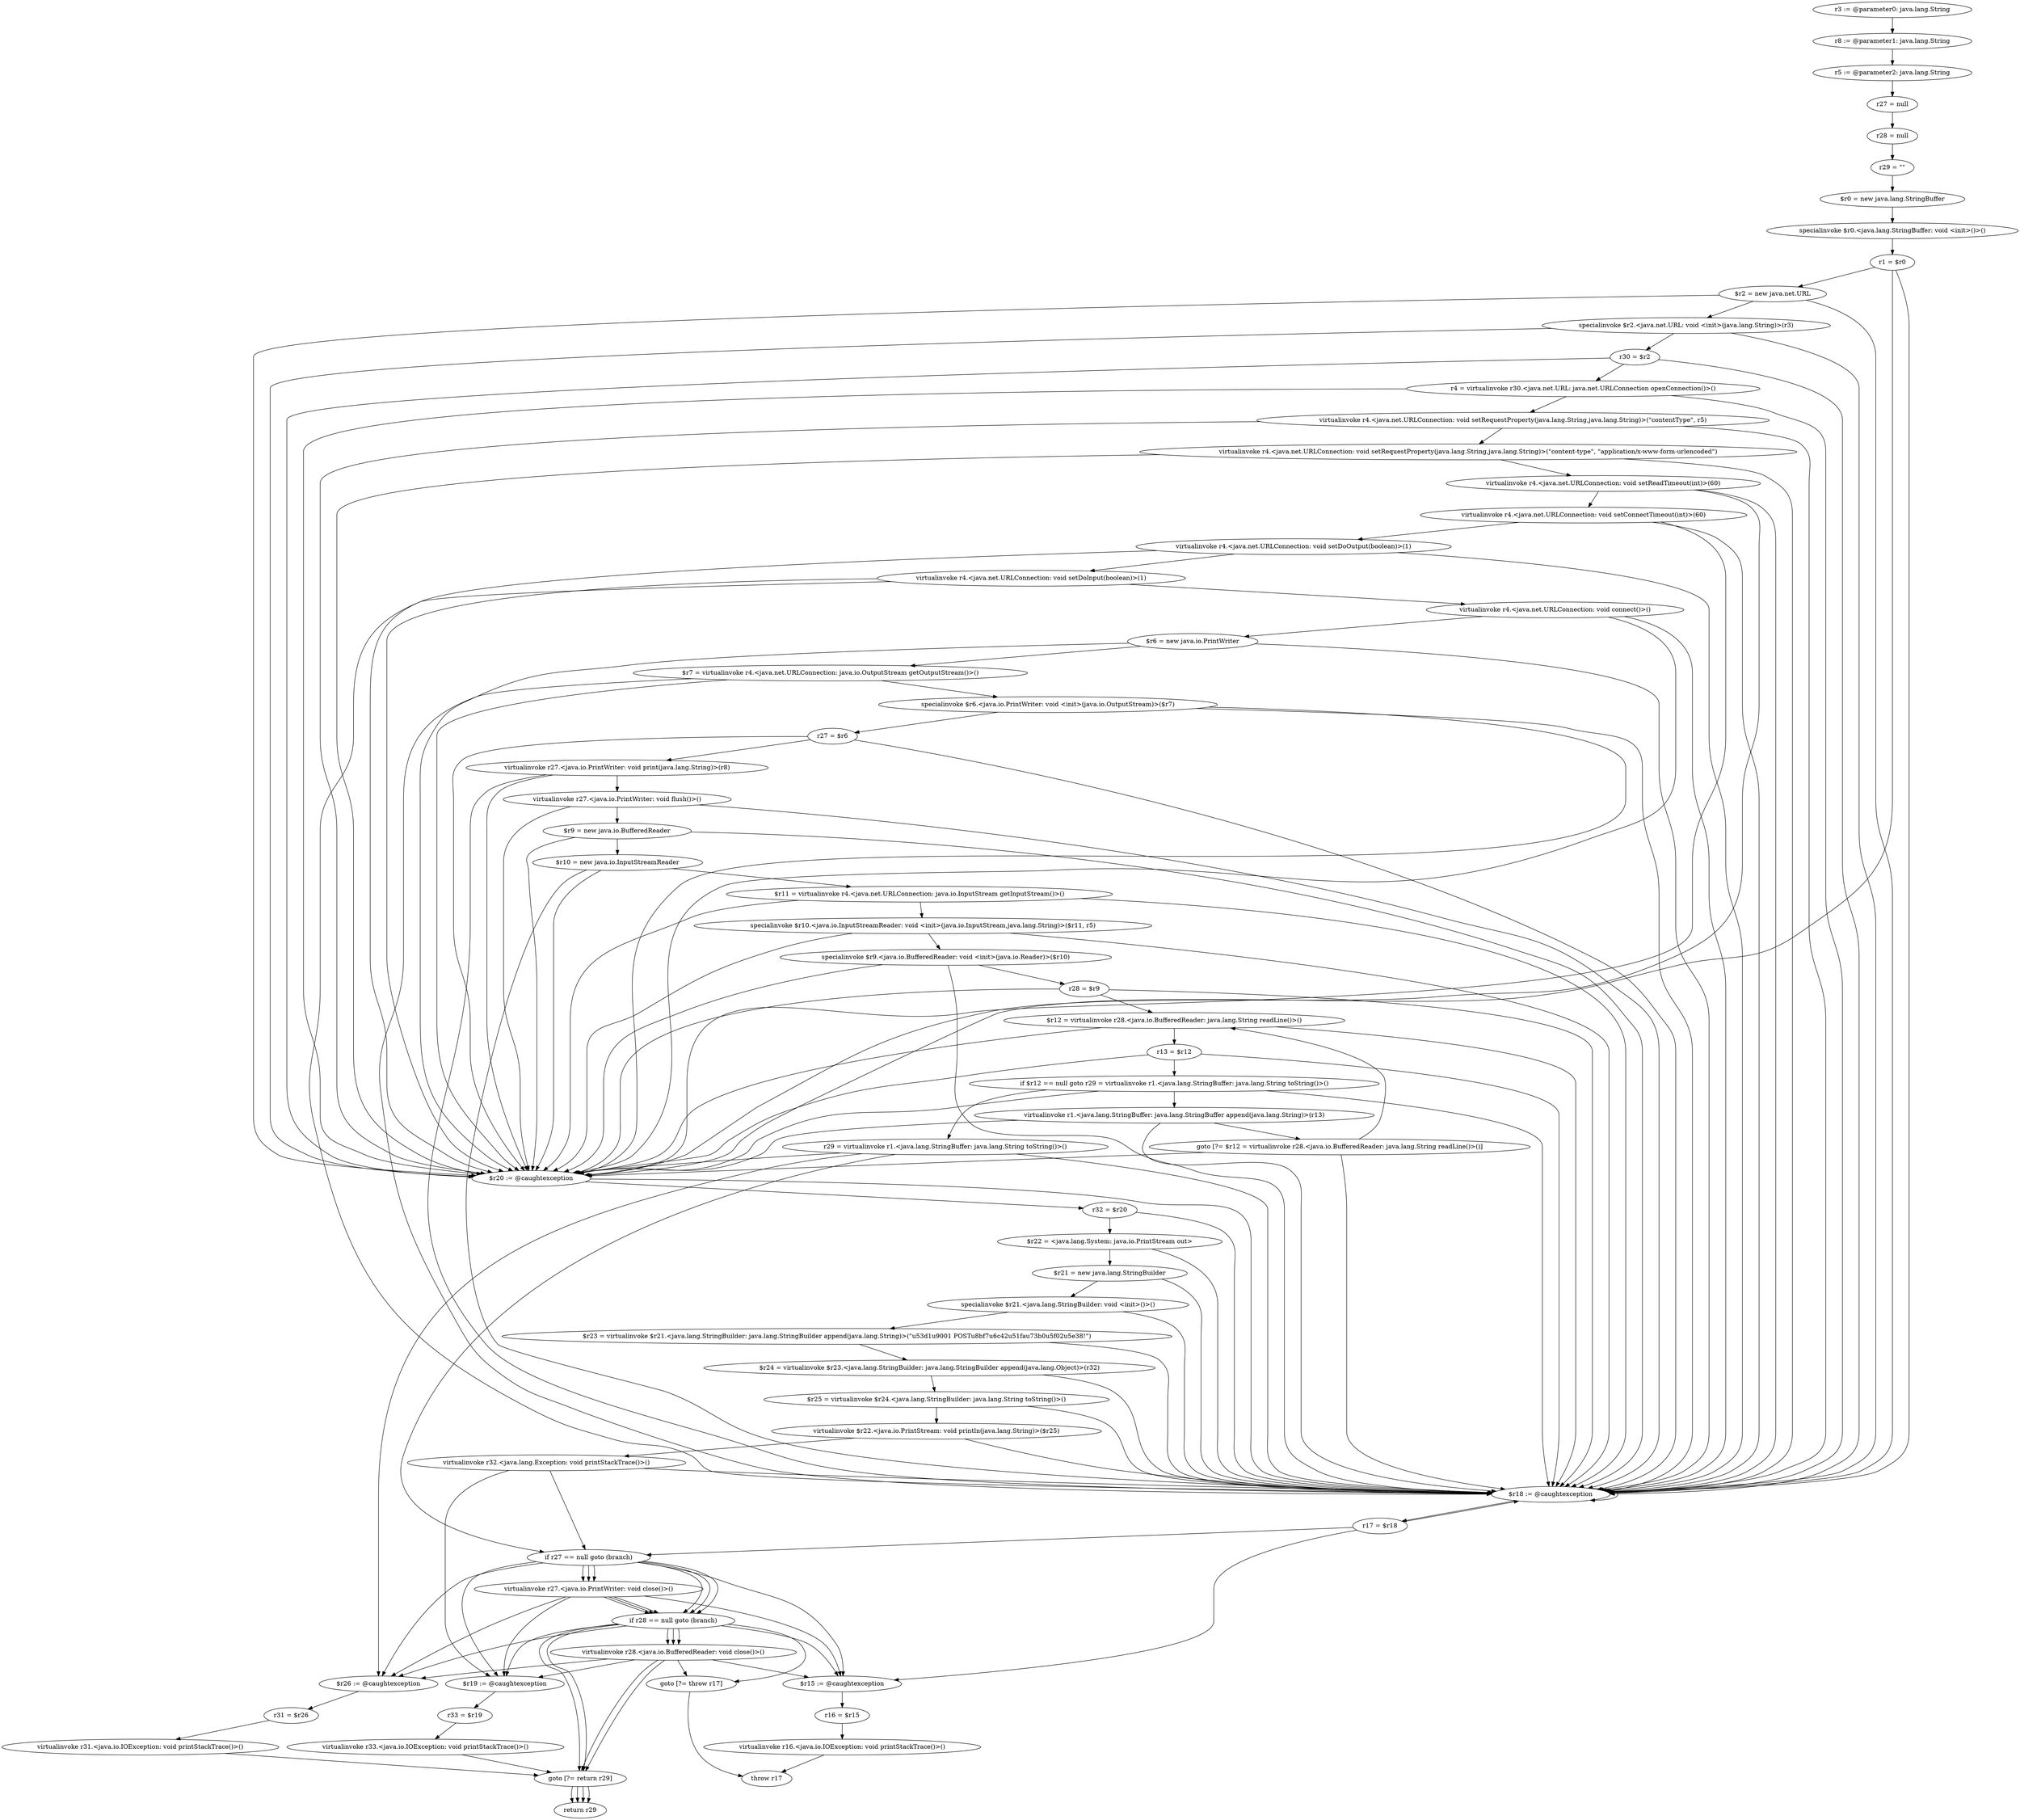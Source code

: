 digraph "unitGraph" {
    "r3 := @parameter0: java.lang.String"
    "r8 := @parameter1: java.lang.String"
    "r5 := @parameter2: java.lang.String"
    "r27 = null"
    "r28 = null"
    "r29 = \"\""
    "$r0 = new java.lang.StringBuffer"
    "specialinvoke $r0.<java.lang.StringBuffer: void <init>()>()"
    "r1 = $r0"
    "$r2 = new java.net.URL"
    "specialinvoke $r2.<java.net.URL: void <init>(java.lang.String)>(r3)"
    "r30 = $r2"
    "r4 = virtualinvoke r30.<java.net.URL: java.net.URLConnection openConnection()>()"
    "virtualinvoke r4.<java.net.URLConnection: void setRequestProperty(java.lang.String,java.lang.String)>(\"contentType\", r5)"
    "virtualinvoke r4.<java.net.URLConnection: void setRequestProperty(java.lang.String,java.lang.String)>(\"content-type\", \"application/x-www-form-urlencoded\")"
    "virtualinvoke r4.<java.net.URLConnection: void setReadTimeout(int)>(60)"
    "virtualinvoke r4.<java.net.URLConnection: void setConnectTimeout(int)>(60)"
    "virtualinvoke r4.<java.net.URLConnection: void setDoOutput(boolean)>(1)"
    "virtualinvoke r4.<java.net.URLConnection: void setDoInput(boolean)>(1)"
    "virtualinvoke r4.<java.net.URLConnection: void connect()>()"
    "$r6 = new java.io.PrintWriter"
    "$r7 = virtualinvoke r4.<java.net.URLConnection: java.io.OutputStream getOutputStream()>()"
    "specialinvoke $r6.<java.io.PrintWriter: void <init>(java.io.OutputStream)>($r7)"
    "r27 = $r6"
    "virtualinvoke r27.<java.io.PrintWriter: void print(java.lang.String)>(r8)"
    "virtualinvoke r27.<java.io.PrintWriter: void flush()>()"
    "$r9 = new java.io.BufferedReader"
    "$r10 = new java.io.InputStreamReader"
    "$r11 = virtualinvoke r4.<java.net.URLConnection: java.io.InputStream getInputStream()>()"
    "specialinvoke $r10.<java.io.InputStreamReader: void <init>(java.io.InputStream,java.lang.String)>($r11, r5)"
    "specialinvoke $r9.<java.io.BufferedReader: void <init>(java.io.Reader)>($r10)"
    "r28 = $r9"
    "$r12 = virtualinvoke r28.<java.io.BufferedReader: java.lang.String readLine()>()"
    "r13 = $r12"
    "if $r12 == null goto r29 = virtualinvoke r1.<java.lang.StringBuffer: java.lang.String toString()>()"
    "virtualinvoke r1.<java.lang.StringBuffer: java.lang.StringBuffer append(java.lang.String)>(r13)"
    "goto [?= $r12 = virtualinvoke r28.<java.io.BufferedReader: java.lang.String readLine()>()]"
    "r29 = virtualinvoke r1.<java.lang.StringBuffer: java.lang.String toString()>()"
    "if r27 == null goto (branch)"
    "virtualinvoke r27.<java.io.PrintWriter: void close()>()"
    "if r28 == null goto (branch)"
    "virtualinvoke r28.<java.io.BufferedReader: void close()>()"
    "goto [?= return r29]"
    "$r26 := @caughtexception"
    "r31 = $r26"
    "virtualinvoke r31.<java.io.IOException: void printStackTrace()>()"
    "$r20 := @caughtexception"
    "r32 = $r20"
    "$r22 = <java.lang.System: java.io.PrintStream out>"
    "$r21 = new java.lang.StringBuilder"
    "specialinvoke $r21.<java.lang.StringBuilder: void <init>()>()"
    "$r23 = virtualinvoke $r21.<java.lang.StringBuilder: java.lang.StringBuilder append(java.lang.String)>(\"\u53d1\u9001 POST\u8bf7\u6c42\u51fa\u73b0\u5f02\u5e38!\")"
    "$r24 = virtualinvoke $r23.<java.lang.StringBuilder: java.lang.StringBuilder append(java.lang.Object)>(r32)"
    "$r25 = virtualinvoke $r24.<java.lang.StringBuilder: java.lang.String toString()>()"
    "virtualinvoke $r22.<java.io.PrintStream: void println(java.lang.String)>($r25)"
    "virtualinvoke r32.<java.lang.Exception: void printStackTrace()>()"
    "$r19 := @caughtexception"
    "r33 = $r19"
    "virtualinvoke r33.<java.io.IOException: void printStackTrace()>()"
    "$r18 := @caughtexception"
    "r17 = $r18"
    "goto [?= throw r17]"
    "$r15 := @caughtexception"
    "r16 = $r15"
    "virtualinvoke r16.<java.io.IOException: void printStackTrace()>()"
    "throw r17"
    "return r29"
    "r3 := @parameter0: java.lang.String"->"r8 := @parameter1: java.lang.String";
    "r8 := @parameter1: java.lang.String"->"r5 := @parameter2: java.lang.String";
    "r5 := @parameter2: java.lang.String"->"r27 = null";
    "r27 = null"->"r28 = null";
    "r28 = null"->"r29 = \"\"";
    "r29 = \"\""->"$r0 = new java.lang.StringBuffer";
    "$r0 = new java.lang.StringBuffer"->"specialinvoke $r0.<java.lang.StringBuffer: void <init>()>()";
    "specialinvoke $r0.<java.lang.StringBuffer: void <init>()>()"->"r1 = $r0";
    "r1 = $r0"->"$r20 := @caughtexception";
    "r1 = $r0"->"$r18 := @caughtexception";
    "r1 = $r0"->"$r2 = new java.net.URL";
    "$r2 = new java.net.URL"->"$r20 := @caughtexception";
    "$r2 = new java.net.URL"->"$r18 := @caughtexception";
    "$r2 = new java.net.URL"->"specialinvoke $r2.<java.net.URL: void <init>(java.lang.String)>(r3)";
    "specialinvoke $r2.<java.net.URL: void <init>(java.lang.String)>(r3)"->"$r20 := @caughtexception";
    "specialinvoke $r2.<java.net.URL: void <init>(java.lang.String)>(r3)"->"$r18 := @caughtexception";
    "specialinvoke $r2.<java.net.URL: void <init>(java.lang.String)>(r3)"->"r30 = $r2";
    "r30 = $r2"->"$r20 := @caughtexception";
    "r30 = $r2"->"$r18 := @caughtexception";
    "r30 = $r2"->"r4 = virtualinvoke r30.<java.net.URL: java.net.URLConnection openConnection()>()";
    "r4 = virtualinvoke r30.<java.net.URL: java.net.URLConnection openConnection()>()"->"$r20 := @caughtexception";
    "r4 = virtualinvoke r30.<java.net.URL: java.net.URLConnection openConnection()>()"->"$r18 := @caughtexception";
    "r4 = virtualinvoke r30.<java.net.URL: java.net.URLConnection openConnection()>()"->"virtualinvoke r4.<java.net.URLConnection: void setRequestProperty(java.lang.String,java.lang.String)>(\"contentType\", r5)";
    "virtualinvoke r4.<java.net.URLConnection: void setRequestProperty(java.lang.String,java.lang.String)>(\"contentType\", r5)"->"$r20 := @caughtexception";
    "virtualinvoke r4.<java.net.URLConnection: void setRequestProperty(java.lang.String,java.lang.String)>(\"contentType\", r5)"->"$r18 := @caughtexception";
    "virtualinvoke r4.<java.net.URLConnection: void setRequestProperty(java.lang.String,java.lang.String)>(\"contentType\", r5)"->"virtualinvoke r4.<java.net.URLConnection: void setRequestProperty(java.lang.String,java.lang.String)>(\"content-type\", \"application/x-www-form-urlencoded\")";
    "virtualinvoke r4.<java.net.URLConnection: void setRequestProperty(java.lang.String,java.lang.String)>(\"content-type\", \"application/x-www-form-urlencoded\")"->"$r20 := @caughtexception";
    "virtualinvoke r4.<java.net.URLConnection: void setRequestProperty(java.lang.String,java.lang.String)>(\"content-type\", \"application/x-www-form-urlencoded\")"->"$r18 := @caughtexception";
    "virtualinvoke r4.<java.net.URLConnection: void setRequestProperty(java.lang.String,java.lang.String)>(\"content-type\", \"application/x-www-form-urlencoded\")"->"virtualinvoke r4.<java.net.URLConnection: void setReadTimeout(int)>(60)";
    "virtualinvoke r4.<java.net.URLConnection: void setReadTimeout(int)>(60)"->"$r20 := @caughtexception";
    "virtualinvoke r4.<java.net.URLConnection: void setReadTimeout(int)>(60)"->"$r18 := @caughtexception";
    "virtualinvoke r4.<java.net.URLConnection: void setReadTimeout(int)>(60)"->"virtualinvoke r4.<java.net.URLConnection: void setConnectTimeout(int)>(60)";
    "virtualinvoke r4.<java.net.URLConnection: void setConnectTimeout(int)>(60)"->"$r20 := @caughtexception";
    "virtualinvoke r4.<java.net.URLConnection: void setConnectTimeout(int)>(60)"->"$r18 := @caughtexception";
    "virtualinvoke r4.<java.net.URLConnection: void setConnectTimeout(int)>(60)"->"virtualinvoke r4.<java.net.URLConnection: void setDoOutput(boolean)>(1)";
    "virtualinvoke r4.<java.net.URLConnection: void setDoOutput(boolean)>(1)"->"$r20 := @caughtexception";
    "virtualinvoke r4.<java.net.URLConnection: void setDoOutput(boolean)>(1)"->"$r18 := @caughtexception";
    "virtualinvoke r4.<java.net.URLConnection: void setDoOutput(boolean)>(1)"->"virtualinvoke r4.<java.net.URLConnection: void setDoInput(boolean)>(1)";
    "virtualinvoke r4.<java.net.URLConnection: void setDoInput(boolean)>(1)"->"$r20 := @caughtexception";
    "virtualinvoke r4.<java.net.URLConnection: void setDoInput(boolean)>(1)"->"$r18 := @caughtexception";
    "virtualinvoke r4.<java.net.URLConnection: void setDoInput(boolean)>(1)"->"virtualinvoke r4.<java.net.URLConnection: void connect()>()";
    "virtualinvoke r4.<java.net.URLConnection: void connect()>()"->"$r20 := @caughtexception";
    "virtualinvoke r4.<java.net.URLConnection: void connect()>()"->"$r18 := @caughtexception";
    "virtualinvoke r4.<java.net.URLConnection: void connect()>()"->"$r6 = new java.io.PrintWriter";
    "$r6 = new java.io.PrintWriter"->"$r20 := @caughtexception";
    "$r6 = new java.io.PrintWriter"->"$r18 := @caughtexception";
    "$r6 = new java.io.PrintWriter"->"$r7 = virtualinvoke r4.<java.net.URLConnection: java.io.OutputStream getOutputStream()>()";
    "$r7 = virtualinvoke r4.<java.net.URLConnection: java.io.OutputStream getOutputStream()>()"->"$r20 := @caughtexception";
    "$r7 = virtualinvoke r4.<java.net.URLConnection: java.io.OutputStream getOutputStream()>()"->"$r18 := @caughtexception";
    "$r7 = virtualinvoke r4.<java.net.URLConnection: java.io.OutputStream getOutputStream()>()"->"specialinvoke $r6.<java.io.PrintWriter: void <init>(java.io.OutputStream)>($r7)";
    "specialinvoke $r6.<java.io.PrintWriter: void <init>(java.io.OutputStream)>($r7)"->"$r20 := @caughtexception";
    "specialinvoke $r6.<java.io.PrintWriter: void <init>(java.io.OutputStream)>($r7)"->"$r18 := @caughtexception";
    "specialinvoke $r6.<java.io.PrintWriter: void <init>(java.io.OutputStream)>($r7)"->"r27 = $r6";
    "r27 = $r6"->"$r20 := @caughtexception";
    "r27 = $r6"->"$r18 := @caughtexception";
    "r27 = $r6"->"virtualinvoke r27.<java.io.PrintWriter: void print(java.lang.String)>(r8)";
    "virtualinvoke r27.<java.io.PrintWriter: void print(java.lang.String)>(r8)"->"$r20 := @caughtexception";
    "virtualinvoke r27.<java.io.PrintWriter: void print(java.lang.String)>(r8)"->"$r18 := @caughtexception";
    "virtualinvoke r27.<java.io.PrintWriter: void print(java.lang.String)>(r8)"->"virtualinvoke r27.<java.io.PrintWriter: void flush()>()";
    "virtualinvoke r27.<java.io.PrintWriter: void flush()>()"->"$r20 := @caughtexception";
    "virtualinvoke r27.<java.io.PrintWriter: void flush()>()"->"$r18 := @caughtexception";
    "virtualinvoke r27.<java.io.PrintWriter: void flush()>()"->"$r9 = new java.io.BufferedReader";
    "$r9 = new java.io.BufferedReader"->"$r20 := @caughtexception";
    "$r9 = new java.io.BufferedReader"->"$r18 := @caughtexception";
    "$r9 = new java.io.BufferedReader"->"$r10 = new java.io.InputStreamReader";
    "$r10 = new java.io.InputStreamReader"->"$r20 := @caughtexception";
    "$r10 = new java.io.InputStreamReader"->"$r18 := @caughtexception";
    "$r10 = new java.io.InputStreamReader"->"$r11 = virtualinvoke r4.<java.net.URLConnection: java.io.InputStream getInputStream()>()";
    "$r11 = virtualinvoke r4.<java.net.URLConnection: java.io.InputStream getInputStream()>()"->"$r20 := @caughtexception";
    "$r11 = virtualinvoke r4.<java.net.URLConnection: java.io.InputStream getInputStream()>()"->"$r18 := @caughtexception";
    "$r11 = virtualinvoke r4.<java.net.URLConnection: java.io.InputStream getInputStream()>()"->"specialinvoke $r10.<java.io.InputStreamReader: void <init>(java.io.InputStream,java.lang.String)>($r11, r5)";
    "specialinvoke $r10.<java.io.InputStreamReader: void <init>(java.io.InputStream,java.lang.String)>($r11, r5)"->"$r20 := @caughtexception";
    "specialinvoke $r10.<java.io.InputStreamReader: void <init>(java.io.InputStream,java.lang.String)>($r11, r5)"->"$r18 := @caughtexception";
    "specialinvoke $r10.<java.io.InputStreamReader: void <init>(java.io.InputStream,java.lang.String)>($r11, r5)"->"specialinvoke $r9.<java.io.BufferedReader: void <init>(java.io.Reader)>($r10)";
    "specialinvoke $r9.<java.io.BufferedReader: void <init>(java.io.Reader)>($r10)"->"$r20 := @caughtexception";
    "specialinvoke $r9.<java.io.BufferedReader: void <init>(java.io.Reader)>($r10)"->"$r18 := @caughtexception";
    "specialinvoke $r9.<java.io.BufferedReader: void <init>(java.io.Reader)>($r10)"->"r28 = $r9";
    "r28 = $r9"->"$r20 := @caughtexception";
    "r28 = $r9"->"$r18 := @caughtexception";
    "r28 = $r9"->"$r12 = virtualinvoke r28.<java.io.BufferedReader: java.lang.String readLine()>()";
    "$r12 = virtualinvoke r28.<java.io.BufferedReader: java.lang.String readLine()>()"->"$r20 := @caughtexception";
    "$r12 = virtualinvoke r28.<java.io.BufferedReader: java.lang.String readLine()>()"->"$r18 := @caughtexception";
    "$r12 = virtualinvoke r28.<java.io.BufferedReader: java.lang.String readLine()>()"->"r13 = $r12";
    "r13 = $r12"->"$r20 := @caughtexception";
    "r13 = $r12"->"$r18 := @caughtexception";
    "r13 = $r12"->"if $r12 == null goto r29 = virtualinvoke r1.<java.lang.StringBuffer: java.lang.String toString()>()";
    "if $r12 == null goto r29 = virtualinvoke r1.<java.lang.StringBuffer: java.lang.String toString()>()"->"virtualinvoke r1.<java.lang.StringBuffer: java.lang.StringBuffer append(java.lang.String)>(r13)";
    "if $r12 == null goto r29 = virtualinvoke r1.<java.lang.StringBuffer: java.lang.String toString()>()"->"r29 = virtualinvoke r1.<java.lang.StringBuffer: java.lang.String toString()>()";
    "if $r12 == null goto r29 = virtualinvoke r1.<java.lang.StringBuffer: java.lang.String toString()>()"->"$r20 := @caughtexception";
    "if $r12 == null goto r29 = virtualinvoke r1.<java.lang.StringBuffer: java.lang.String toString()>()"->"$r18 := @caughtexception";
    "virtualinvoke r1.<java.lang.StringBuffer: java.lang.StringBuffer append(java.lang.String)>(r13)"->"$r20 := @caughtexception";
    "virtualinvoke r1.<java.lang.StringBuffer: java.lang.StringBuffer append(java.lang.String)>(r13)"->"$r18 := @caughtexception";
    "virtualinvoke r1.<java.lang.StringBuffer: java.lang.StringBuffer append(java.lang.String)>(r13)"->"goto [?= $r12 = virtualinvoke r28.<java.io.BufferedReader: java.lang.String readLine()>()]";
    "goto [?= $r12 = virtualinvoke r28.<java.io.BufferedReader: java.lang.String readLine()>()]"->"$r20 := @caughtexception";
    "goto [?= $r12 = virtualinvoke r28.<java.io.BufferedReader: java.lang.String readLine()>()]"->"$r18 := @caughtexception";
    "goto [?= $r12 = virtualinvoke r28.<java.io.BufferedReader: java.lang.String readLine()>()]"->"$r12 = virtualinvoke r28.<java.io.BufferedReader: java.lang.String readLine()>()";
    "r29 = virtualinvoke r1.<java.lang.StringBuffer: java.lang.String toString()>()"->"$r26 := @caughtexception";
    "r29 = virtualinvoke r1.<java.lang.StringBuffer: java.lang.String toString()>()"->"$r20 := @caughtexception";
    "r29 = virtualinvoke r1.<java.lang.StringBuffer: java.lang.String toString()>()"->"$r18 := @caughtexception";
    "r29 = virtualinvoke r1.<java.lang.StringBuffer: java.lang.String toString()>()"->"if r27 == null goto (branch)";
    "if r27 == null goto (branch)"->"virtualinvoke r27.<java.io.PrintWriter: void close()>()";
    "if r27 == null goto (branch)"->"if r28 == null goto (branch)";
    "if r27 == null goto (branch)"->"$r26 := @caughtexception";
    "virtualinvoke r27.<java.io.PrintWriter: void close()>()"->"if r28 == null goto (branch)";
    "virtualinvoke r27.<java.io.PrintWriter: void close()>()"->"$r26 := @caughtexception";
    "if r28 == null goto (branch)"->"virtualinvoke r28.<java.io.BufferedReader: void close()>()";
    "if r28 == null goto (branch)"->"goto [?= return r29]";
    "if r28 == null goto (branch)"->"$r26 := @caughtexception";
    "virtualinvoke r28.<java.io.BufferedReader: void close()>()"->"goto [?= return r29]";
    "virtualinvoke r28.<java.io.BufferedReader: void close()>()"->"$r26 := @caughtexception";
    "goto [?= return r29]"->"return r29";
    "$r26 := @caughtexception"->"r31 = $r26";
    "r31 = $r26"->"virtualinvoke r31.<java.io.IOException: void printStackTrace()>()";
    "virtualinvoke r31.<java.io.IOException: void printStackTrace()>()"->"goto [?= return r29]";
    "goto [?= return r29]"->"return r29";
    "$r20 := @caughtexception"->"r32 = $r20";
    "$r20 := @caughtexception"->"$r18 := @caughtexception";
    "r32 = $r20"->"$r22 = <java.lang.System: java.io.PrintStream out>";
    "r32 = $r20"->"$r18 := @caughtexception";
    "$r22 = <java.lang.System: java.io.PrintStream out>"->"$r21 = new java.lang.StringBuilder";
    "$r22 = <java.lang.System: java.io.PrintStream out>"->"$r18 := @caughtexception";
    "$r21 = new java.lang.StringBuilder"->"specialinvoke $r21.<java.lang.StringBuilder: void <init>()>()";
    "$r21 = new java.lang.StringBuilder"->"$r18 := @caughtexception";
    "specialinvoke $r21.<java.lang.StringBuilder: void <init>()>()"->"$r23 = virtualinvoke $r21.<java.lang.StringBuilder: java.lang.StringBuilder append(java.lang.String)>(\"\u53d1\u9001 POST\u8bf7\u6c42\u51fa\u73b0\u5f02\u5e38!\")";
    "specialinvoke $r21.<java.lang.StringBuilder: void <init>()>()"->"$r18 := @caughtexception";
    "$r23 = virtualinvoke $r21.<java.lang.StringBuilder: java.lang.StringBuilder append(java.lang.String)>(\"\u53d1\u9001 POST\u8bf7\u6c42\u51fa\u73b0\u5f02\u5e38!\")"->"$r24 = virtualinvoke $r23.<java.lang.StringBuilder: java.lang.StringBuilder append(java.lang.Object)>(r32)";
    "$r23 = virtualinvoke $r21.<java.lang.StringBuilder: java.lang.StringBuilder append(java.lang.String)>(\"\u53d1\u9001 POST\u8bf7\u6c42\u51fa\u73b0\u5f02\u5e38!\")"->"$r18 := @caughtexception";
    "$r24 = virtualinvoke $r23.<java.lang.StringBuilder: java.lang.StringBuilder append(java.lang.Object)>(r32)"->"$r25 = virtualinvoke $r24.<java.lang.StringBuilder: java.lang.String toString()>()";
    "$r24 = virtualinvoke $r23.<java.lang.StringBuilder: java.lang.StringBuilder append(java.lang.Object)>(r32)"->"$r18 := @caughtexception";
    "$r25 = virtualinvoke $r24.<java.lang.StringBuilder: java.lang.String toString()>()"->"virtualinvoke $r22.<java.io.PrintStream: void println(java.lang.String)>($r25)";
    "$r25 = virtualinvoke $r24.<java.lang.StringBuilder: java.lang.String toString()>()"->"$r18 := @caughtexception";
    "virtualinvoke $r22.<java.io.PrintStream: void println(java.lang.String)>($r25)"->"virtualinvoke r32.<java.lang.Exception: void printStackTrace()>()";
    "virtualinvoke $r22.<java.io.PrintStream: void println(java.lang.String)>($r25)"->"$r18 := @caughtexception";
    "virtualinvoke r32.<java.lang.Exception: void printStackTrace()>()"->"$r19 := @caughtexception";
    "virtualinvoke r32.<java.lang.Exception: void printStackTrace()>()"->"$r18 := @caughtexception";
    "virtualinvoke r32.<java.lang.Exception: void printStackTrace()>()"->"if r27 == null goto (branch)";
    "if r27 == null goto (branch)"->"virtualinvoke r27.<java.io.PrintWriter: void close()>()";
    "if r27 == null goto (branch)"->"if r28 == null goto (branch)";
    "if r27 == null goto (branch)"->"$r19 := @caughtexception";
    "virtualinvoke r27.<java.io.PrintWriter: void close()>()"->"if r28 == null goto (branch)";
    "virtualinvoke r27.<java.io.PrintWriter: void close()>()"->"$r19 := @caughtexception";
    "if r28 == null goto (branch)"->"virtualinvoke r28.<java.io.BufferedReader: void close()>()";
    "if r28 == null goto (branch)"->"goto [?= return r29]";
    "if r28 == null goto (branch)"->"$r19 := @caughtexception";
    "virtualinvoke r28.<java.io.BufferedReader: void close()>()"->"goto [?= return r29]";
    "virtualinvoke r28.<java.io.BufferedReader: void close()>()"->"$r19 := @caughtexception";
    "goto [?= return r29]"->"return r29";
    "$r19 := @caughtexception"->"r33 = $r19";
    "r33 = $r19"->"virtualinvoke r33.<java.io.IOException: void printStackTrace()>()";
    "virtualinvoke r33.<java.io.IOException: void printStackTrace()>()"->"goto [?= return r29]";
    "goto [?= return r29]"->"return r29";
    "$r18 := @caughtexception"->"r17 = $r18";
    "$r18 := @caughtexception"->"$r18 := @caughtexception";
    "r17 = $r18"->"$r15 := @caughtexception";
    "r17 = $r18"->"$r18 := @caughtexception";
    "r17 = $r18"->"if r27 == null goto (branch)";
    "if r27 == null goto (branch)"->"virtualinvoke r27.<java.io.PrintWriter: void close()>()";
    "if r27 == null goto (branch)"->"if r28 == null goto (branch)";
    "if r27 == null goto (branch)"->"$r15 := @caughtexception";
    "virtualinvoke r27.<java.io.PrintWriter: void close()>()"->"if r28 == null goto (branch)";
    "virtualinvoke r27.<java.io.PrintWriter: void close()>()"->"$r15 := @caughtexception";
    "if r28 == null goto (branch)"->"virtualinvoke r28.<java.io.BufferedReader: void close()>()";
    "if r28 == null goto (branch)"->"goto [?= throw r17]";
    "if r28 == null goto (branch)"->"$r15 := @caughtexception";
    "virtualinvoke r28.<java.io.BufferedReader: void close()>()"->"goto [?= throw r17]";
    "virtualinvoke r28.<java.io.BufferedReader: void close()>()"->"$r15 := @caughtexception";
    "goto [?= throw r17]"->"throw r17";
    "$r15 := @caughtexception"->"r16 = $r15";
    "r16 = $r15"->"virtualinvoke r16.<java.io.IOException: void printStackTrace()>()";
    "virtualinvoke r16.<java.io.IOException: void printStackTrace()>()"->"throw r17";
}
